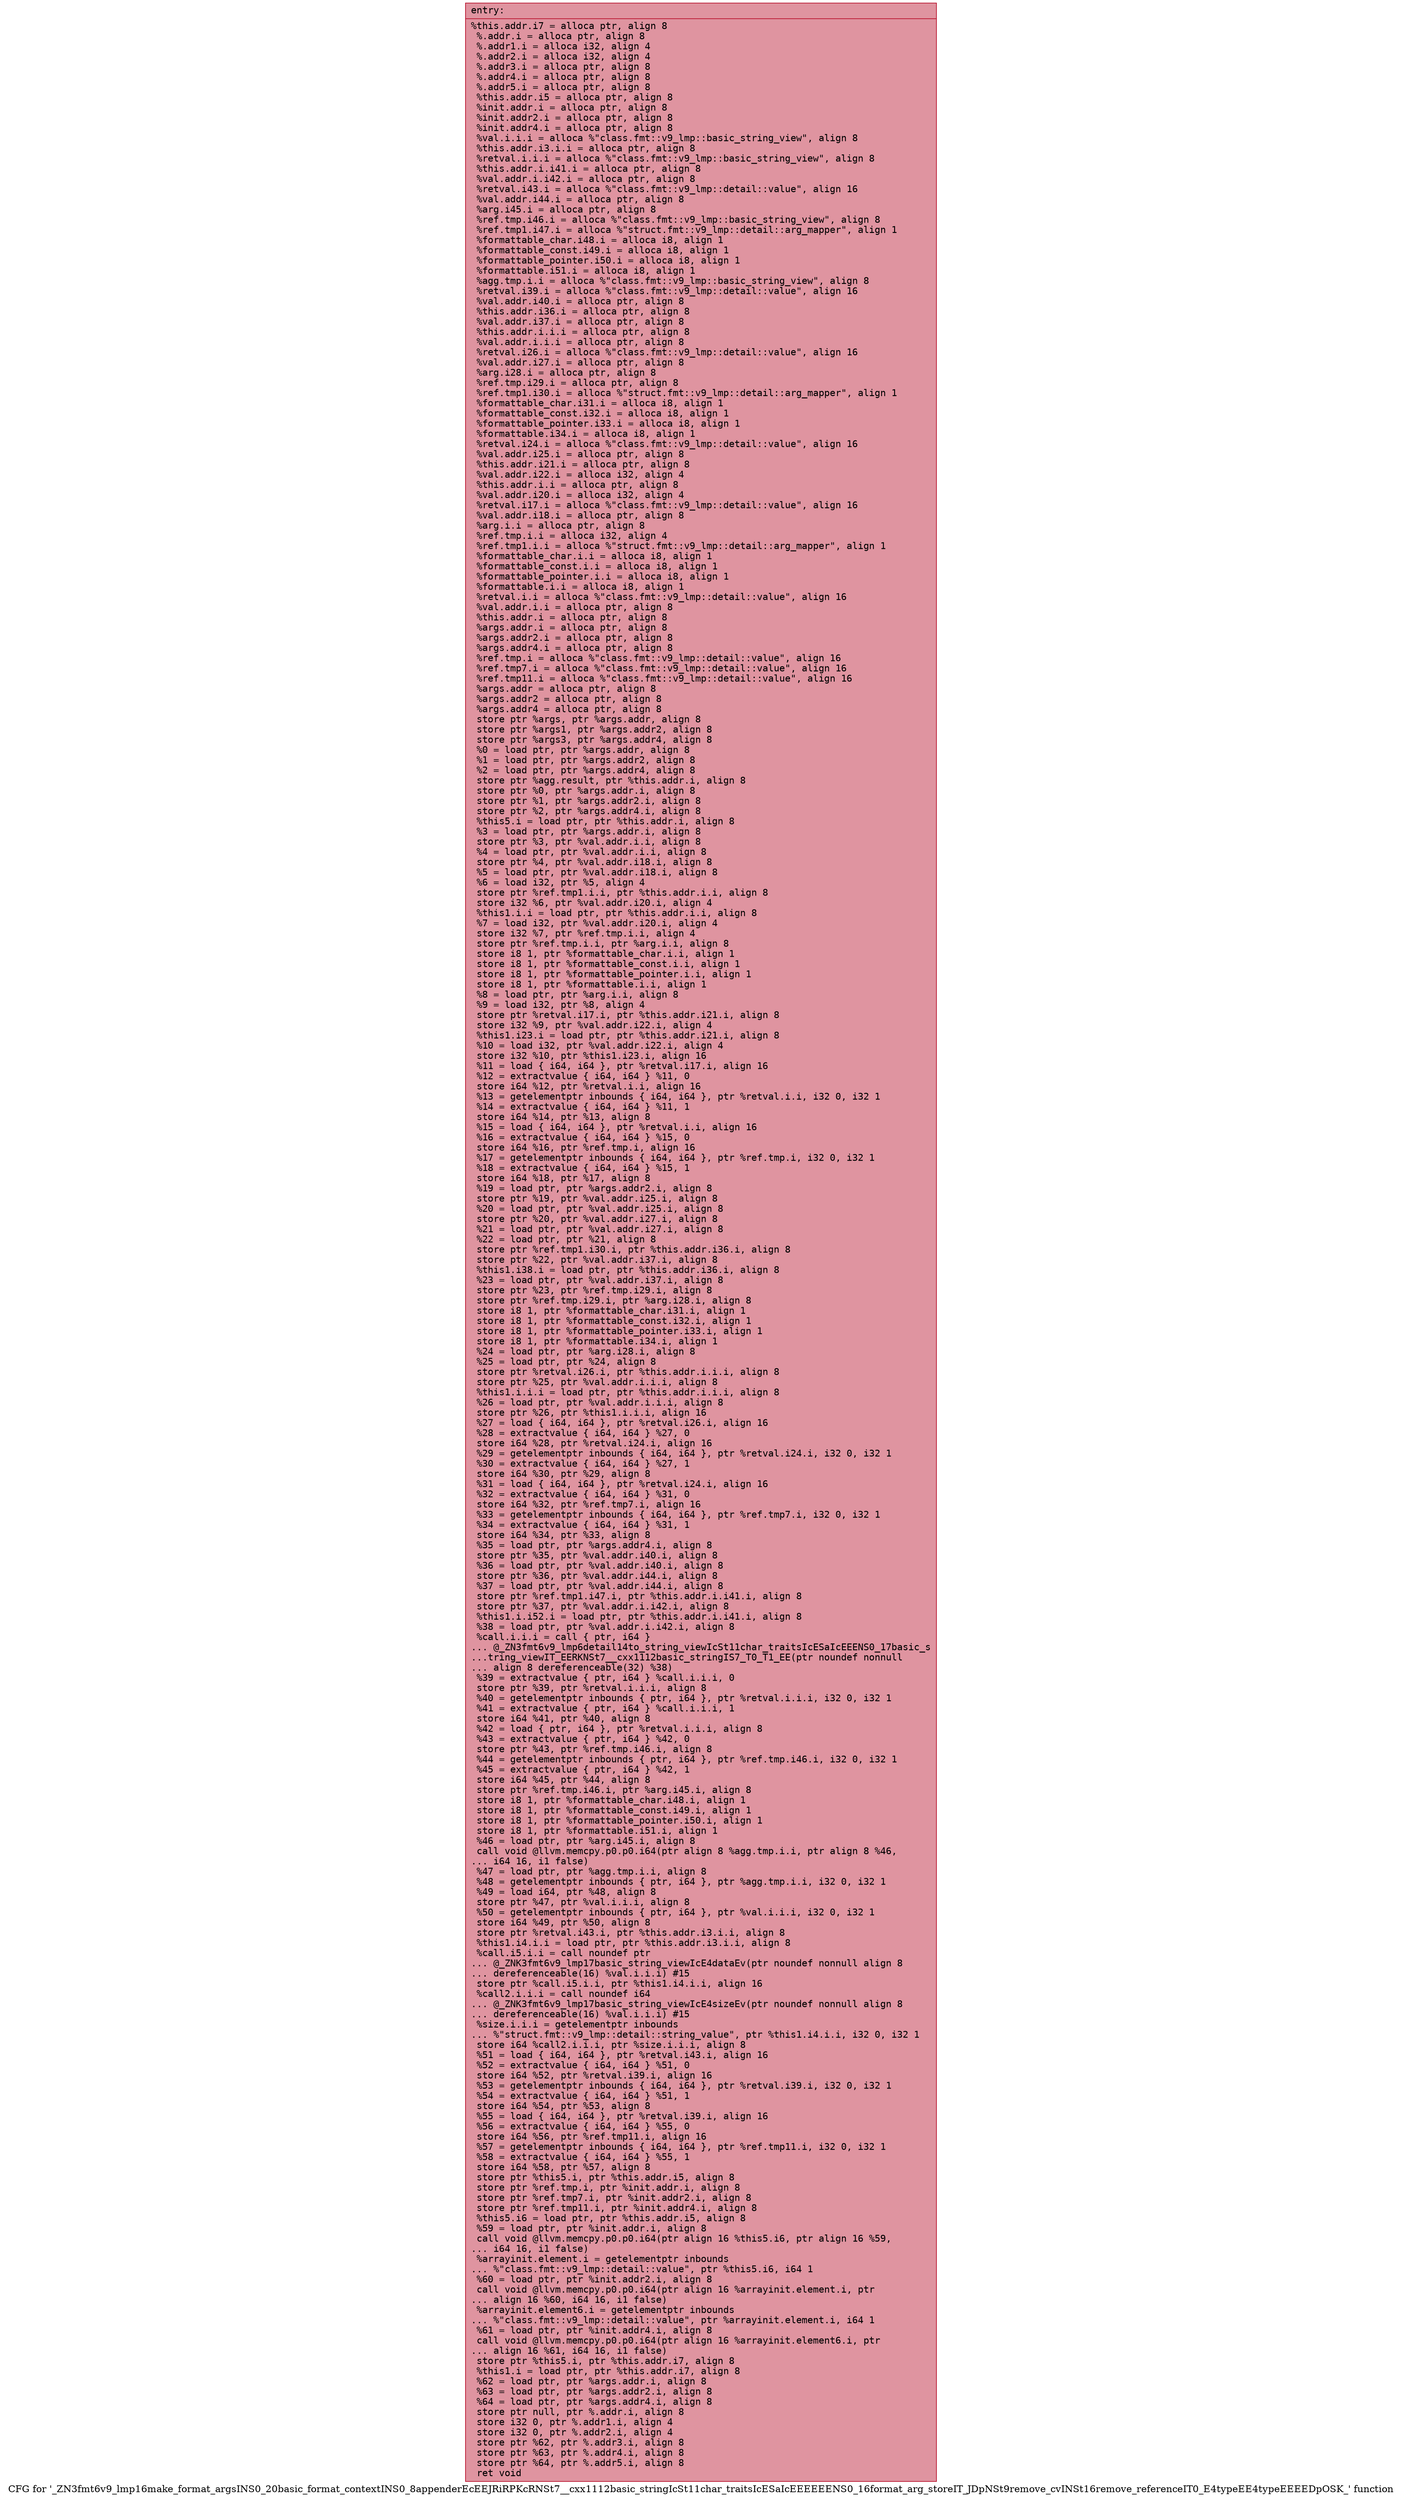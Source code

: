 digraph "CFG for '_ZN3fmt6v9_lmp16make_format_argsINS0_20basic_format_contextINS0_8appenderEcEEJRiRPKcRNSt7__cxx1112basic_stringIcSt11char_traitsIcESaIcEEEEEENS0_16format_arg_storeIT_JDpNSt9remove_cvINSt16remove_referenceIT0_E4typeEE4typeEEEEDpOSK_' function" {
	label="CFG for '_ZN3fmt6v9_lmp16make_format_argsINS0_20basic_format_contextINS0_8appenderEcEEJRiRPKcRNSt7__cxx1112basic_stringIcSt11char_traitsIcESaIcEEEEEENS0_16format_arg_storeIT_JDpNSt9remove_cvINSt16remove_referenceIT0_E4typeEE4typeEEEEDpOSK_' function";

	Node0x55aea8dd0a50 [shape=record,color="#b70d28ff", style=filled, fillcolor="#b70d2870" fontname="Courier",label="{entry:\l|  %this.addr.i7 = alloca ptr, align 8\l  %.addr.i = alloca ptr, align 8\l  %.addr1.i = alloca i32, align 4\l  %.addr2.i = alloca i32, align 4\l  %.addr3.i = alloca ptr, align 8\l  %.addr4.i = alloca ptr, align 8\l  %.addr5.i = alloca ptr, align 8\l  %this.addr.i5 = alloca ptr, align 8\l  %init.addr.i = alloca ptr, align 8\l  %init.addr2.i = alloca ptr, align 8\l  %init.addr4.i = alloca ptr, align 8\l  %val.i.i.i = alloca %\"class.fmt::v9_lmp::basic_string_view\", align 8\l  %this.addr.i3.i.i = alloca ptr, align 8\l  %retval.i.i.i = alloca %\"class.fmt::v9_lmp::basic_string_view\", align 8\l  %this.addr.i.i41.i = alloca ptr, align 8\l  %val.addr.i.i42.i = alloca ptr, align 8\l  %retval.i43.i = alloca %\"class.fmt::v9_lmp::detail::value\", align 16\l  %val.addr.i44.i = alloca ptr, align 8\l  %arg.i45.i = alloca ptr, align 8\l  %ref.tmp.i46.i = alloca %\"class.fmt::v9_lmp::basic_string_view\", align 8\l  %ref.tmp1.i47.i = alloca %\"struct.fmt::v9_lmp::detail::arg_mapper\", align 1\l  %formattable_char.i48.i = alloca i8, align 1\l  %formattable_const.i49.i = alloca i8, align 1\l  %formattable_pointer.i50.i = alloca i8, align 1\l  %formattable.i51.i = alloca i8, align 1\l  %agg.tmp.i.i = alloca %\"class.fmt::v9_lmp::basic_string_view\", align 8\l  %retval.i39.i = alloca %\"class.fmt::v9_lmp::detail::value\", align 16\l  %val.addr.i40.i = alloca ptr, align 8\l  %this.addr.i36.i = alloca ptr, align 8\l  %val.addr.i37.i = alloca ptr, align 8\l  %this.addr.i.i.i = alloca ptr, align 8\l  %val.addr.i.i.i = alloca ptr, align 8\l  %retval.i26.i = alloca %\"class.fmt::v9_lmp::detail::value\", align 16\l  %val.addr.i27.i = alloca ptr, align 8\l  %arg.i28.i = alloca ptr, align 8\l  %ref.tmp.i29.i = alloca ptr, align 8\l  %ref.tmp1.i30.i = alloca %\"struct.fmt::v9_lmp::detail::arg_mapper\", align 1\l  %formattable_char.i31.i = alloca i8, align 1\l  %formattable_const.i32.i = alloca i8, align 1\l  %formattable_pointer.i33.i = alloca i8, align 1\l  %formattable.i34.i = alloca i8, align 1\l  %retval.i24.i = alloca %\"class.fmt::v9_lmp::detail::value\", align 16\l  %val.addr.i25.i = alloca ptr, align 8\l  %this.addr.i21.i = alloca ptr, align 8\l  %val.addr.i22.i = alloca i32, align 4\l  %this.addr.i.i = alloca ptr, align 8\l  %val.addr.i20.i = alloca i32, align 4\l  %retval.i17.i = alloca %\"class.fmt::v9_lmp::detail::value\", align 16\l  %val.addr.i18.i = alloca ptr, align 8\l  %arg.i.i = alloca ptr, align 8\l  %ref.tmp.i.i = alloca i32, align 4\l  %ref.tmp1.i.i = alloca %\"struct.fmt::v9_lmp::detail::arg_mapper\", align 1\l  %formattable_char.i.i = alloca i8, align 1\l  %formattable_const.i.i = alloca i8, align 1\l  %formattable_pointer.i.i = alloca i8, align 1\l  %formattable.i.i = alloca i8, align 1\l  %retval.i.i = alloca %\"class.fmt::v9_lmp::detail::value\", align 16\l  %val.addr.i.i = alloca ptr, align 8\l  %this.addr.i = alloca ptr, align 8\l  %args.addr.i = alloca ptr, align 8\l  %args.addr2.i = alloca ptr, align 8\l  %args.addr4.i = alloca ptr, align 8\l  %ref.tmp.i = alloca %\"class.fmt::v9_lmp::detail::value\", align 16\l  %ref.tmp7.i = alloca %\"class.fmt::v9_lmp::detail::value\", align 16\l  %ref.tmp11.i = alloca %\"class.fmt::v9_lmp::detail::value\", align 16\l  %args.addr = alloca ptr, align 8\l  %args.addr2 = alloca ptr, align 8\l  %args.addr4 = alloca ptr, align 8\l  store ptr %args, ptr %args.addr, align 8\l  store ptr %args1, ptr %args.addr2, align 8\l  store ptr %args3, ptr %args.addr4, align 8\l  %0 = load ptr, ptr %args.addr, align 8\l  %1 = load ptr, ptr %args.addr2, align 8\l  %2 = load ptr, ptr %args.addr4, align 8\l  store ptr %agg.result, ptr %this.addr.i, align 8\l  store ptr %0, ptr %args.addr.i, align 8\l  store ptr %1, ptr %args.addr2.i, align 8\l  store ptr %2, ptr %args.addr4.i, align 8\l  %this5.i = load ptr, ptr %this.addr.i, align 8\l  %3 = load ptr, ptr %args.addr.i, align 8\l  store ptr %3, ptr %val.addr.i.i, align 8\l  %4 = load ptr, ptr %val.addr.i.i, align 8\l  store ptr %4, ptr %val.addr.i18.i, align 8\l  %5 = load ptr, ptr %val.addr.i18.i, align 8\l  %6 = load i32, ptr %5, align 4\l  store ptr %ref.tmp1.i.i, ptr %this.addr.i.i, align 8\l  store i32 %6, ptr %val.addr.i20.i, align 4\l  %this1.i.i = load ptr, ptr %this.addr.i.i, align 8\l  %7 = load i32, ptr %val.addr.i20.i, align 4\l  store i32 %7, ptr %ref.tmp.i.i, align 4\l  store ptr %ref.tmp.i.i, ptr %arg.i.i, align 8\l  store i8 1, ptr %formattable_char.i.i, align 1\l  store i8 1, ptr %formattable_const.i.i, align 1\l  store i8 1, ptr %formattable_pointer.i.i, align 1\l  store i8 1, ptr %formattable.i.i, align 1\l  %8 = load ptr, ptr %arg.i.i, align 8\l  %9 = load i32, ptr %8, align 4\l  store ptr %retval.i17.i, ptr %this.addr.i21.i, align 8\l  store i32 %9, ptr %val.addr.i22.i, align 4\l  %this1.i23.i = load ptr, ptr %this.addr.i21.i, align 8\l  %10 = load i32, ptr %val.addr.i22.i, align 4\l  store i32 %10, ptr %this1.i23.i, align 16\l  %11 = load \{ i64, i64 \}, ptr %retval.i17.i, align 16\l  %12 = extractvalue \{ i64, i64 \} %11, 0\l  store i64 %12, ptr %retval.i.i, align 16\l  %13 = getelementptr inbounds \{ i64, i64 \}, ptr %retval.i.i, i32 0, i32 1\l  %14 = extractvalue \{ i64, i64 \} %11, 1\l  store i64 %14, ptr %13, align 8\l  %15 = load \{ i64, i64 \}, ptr %retval.i.i, align 16\l  %16 = extractvalue \{ i64, i64 \} %15, 0\l  store i64 %16, ptr %ref.tmp.i, align 16\l  %17 = getelementptr inbounds \{ i64, i64 \}, ptr %ref.tmp.i, i32 0, i32 1\l  %18 = extractvalue \{ i64, i64 \} %15, 1\l  store i64 %18, ptr %17, align 8\l  %19 = load ptr, ptr %args.addr2.i, align 8\l  store ptr %19, ptr %val.addr.i25.i, align 8\l  %20 = load ptr, ptr %val.addr.i25.i, align 8\l  store ptr %20, ptr %val.addr.i27.i, align 8\l  %21 = load ptr, ptr %val.addr.i27.i, align 8\l  %22 = load ptr, ptr %21, align 8\l  store ptr %ref.tmp1.i30.i, ptr %this.addr.i36.i, align 8\l  store ptr %22, ptr %val.addr.i37.i, align 8\l  %this1.i38.i = load ptr, ptr %this.addr.i36.i, align 8\l  %23 = load ptr, ptr %val.addr.i37.i, align 8\l  store ptr %23, ptr %ref.tmp.i29.i, align 8\l  store ptr %ref.tmp.i29.i, ptr %arg.i28.i, align 8\l  store i8 1, ptr %formattable_char.i31.i, align 1\l  store i8 1, ptr %formattable_const.i32.i, align 1\l  store i8 1, ptr %formattable_pointer.i33.i, align 1\l  store i8 1, ptr %formattable.i34.i, align 1\l  %24 = load ptr, ptr %arg.i28.i, align 8\l  %25 = load ptr, ptr %24, align 8\l  store ptr %retval.i26.i, ptr %this.addr.i.i.i, align 8\l  store ptr %25, ptr %val.addr.i.i.i, align 8\l  %this1.i.i.i = load ptr, ptr %this.addr.i.i.i, align 8\l  %26 = load ptr, ptr %val.addr.i.i.i, align 8\l  store ptr %26, ptr %this1.i.i.i, align 16\l  %27 = load \{ i64, i64 \}, ptr %retval.i26.i, align 16\l  %28 = extractvalue \{ i64, i64 \} %27, 0\l  store i64 %28, ptr %retval.i24.i, align 16\l  %29 = getelementptr inbounds \{ i64, i64 \}, ptr %retval.i24.i, i32 0, i32 1\l  %30 = extractvalue \{ i64, i64 \} %27, 1\l  store i64 %30, ptr %29, align 8\l  %31 = load \{ i64, i64 \}, ptr %retval.i24.i, align 16\l  %32 = extractvalue \{ i64, i64 \} %31, 0\l  store i64 %32, ptr %ref.tmp7.i, align 16\l  %33 = getelementptr inbounds \{ i64, i64 \}, ptr %ref.tmp7.i, i32 0, i32 1\l  %34 = extractvalue \{ i64, i64 \} %31, 1\l  store i64 %34, ptr %33, align 8\l  %35 = load ptr, ptr %args.addr4.i, align 8\l  store ptr %35, ptr %val.addr.i40.i, align 8\l  %36 = load ptr, ptr %val.addr.i40.i, align 8\l  store ptr %36, ptr %val.addr.i44.i, align 8\l  %37 = load ptr, ptr %val.addr.i44.i, align 8\l  store ptr %ref.tmp1.i47.i, ptr %this.addr.i.i41.i, align 8\l  store ptr %37, ptr %val.addr.i.i42.i, align 8\l  %this1.i.i52.i = load ptr, ptr %this.addr.i.i41.i, align 8\l  %38 = load ptr, ptr %val.addr.i.i42.i, align 8\l  %call.i.i.i = call \{ ptr, i64 \}\l... @_ZN3fmt6v9_lmp6detail14to_string_viewIcSt11char_traitsIcESaIcEEENS0_17basic_s\l...tring_viewIT_EERKNSt7__cxx1112basic_stringIS7_T0_T1_EE(ptr noundef nonnull\l... align 8 dereferenceable(32) %38)\l  %39 = extractvalue \{ ptr, i64 \} %call.i.i.i, 0\l  store ptr %39, ptr %retval.i.i.i, align 8\l  %40 = getelementptr inbounds \{ ptr, i64 \}, ptr %retval.i.i.i, i32 0, i32 1\l  %41 = extractvalue \{ ptr, i64 \} %call.i.i.i, 1\l  store i64 %41, ptr %40, align 8\l  %42 = load \{ ptr, i64 \}, ptr %retval.i.i.i, align 8\l  %43 = extractvalue \{ ptr, i64 \} %42, 0\l  store ptr %43, ptr %ref.tmp.i46.i, align 8\l  %44 = getelementptr inbounds \{ ptr, i64 \}, ptr %ref.tmp.i46.i, i32 0, i32 1\l  %45 = extractvalue \{ ptr, i64 \} %42, 1\l  store i64 %45, ptr %44, align 8\l  store ptr %ref.tmp.i46.i, ptr %arg.i45.i, align 8\l  store i8 1, ptr %formattable_char.i48.i, align 1\l  store i8 1, ptr %formattable_const.i49.i, align 1\l  store i8 1, ptr %formattable_pointer.i50.i, align 1\l  store i8 1, ptr %formattable.i51.i, align 1\l  %46 = load ptr, ptr %arg.i45.i, align 8\l  call void @llvm.memcpy.p0.p0.i64(ptr align 8 %agg.tmp.i.i, ptr align 8 %46,\l... i64 16, i1 false)\l  %47 = load ptr, ptr %agg.tmp.i.i, align 8\l  %48 = getelementptr inbounds \{ ptr, i64 \}, ptr %agg.tmp.i.i, i32 0, i32 1\l  %49 = load i64, ptr %48, align 8\l  store ptr %47, ptr %val.i.i.i, align 8\l  %50 = getelementptr inbounds \{ ptr, i64 \}, ptr %val.i.i.i, i32 0, i32 1\l  store i64 %49, ptr %50, align 8\l  store ptr %retval.i43.i, ptr %this.addr.i3.i.i, align 8\l  %this1.i4.i.i = load ptr, ptr %this.addr.i3.i.i, align 8\l  %call.i5.i.i = call noundef ptr\l... @_ZNK3fmt6v9_lmp17basic_string_viewIcE4dataEv(ptr noundef nonnull align 8\l... dereferenceable(16) %val.i.i.i) #15\l  store ptr %call.i5.i.i, ptr %this1.i4.i.i, align 16\l  %call2.i.i.i = call noundef i64\l... @_ZNK3fmt6v9_lmp17basic_string_viewIcE4sizeEv(ptr noundef nonnull align 8\l... dereferenceable(16) %val.i.i.i) #15\l  %size.i.i.i = getelementptr inbounds\l... %\"struct.fmt::v9_lmp::detail::string_value\", ptr %this1.i4.i.i, i32 0, i32 1\l  store i64 %call2.i.i.i, ptr %size.i.i.i, align 8\l  %51 = load \{ i64, i64 \}, ptr %retval.i43.i, align 16\l  %52 = extractvalue \{ i64, i64 \} %51, 0\l  store i64 %52, ptr %retval.i39.i, align 16\l  %53 = getelementptr inbounds \{ i64, i64 \}, ptr %retval.i39.i, i32 0, i32 1\l  %54 = extractvalue \{ i64, i64 \} %51, 1\l  store i64 %54, ptr %53, align 8\l  %55 = load \{ i64, i64 \}, ptr %retval.i39.i, align 16\l  %56 = extractvalue \{ i64, i64 \} %55, 0\l  store i64 %56, ptr %ref.tmp11.i, align 16\l  %57 = getelementptr inbounds \{ i64, i64 \}, ptr %ref.tmp11.i, i32 0, i32 1\l  %58 = extractvalue \{ i64, i64 \} %55, 1\l  store i64 %58, ptr %57, align 8\l  store ptr %this5.i, ptr %this.addr.i5, align 8\l  store ptr %ref.tmp.i, ptr %init.addr.i, align 8\l  store ptr %ref.tmp7.i, ptr %init.addr2.i, align 8\l  store ptr %ref.tmp11.i, ptr %init.addr4.i, align 8\l  %this5.i6 = load ptr, ptr %this.addr.i5, align 8\l  %59 = load ptr, ptr %init.addr.i, align 8\l  call void @llvm.memcpy.p0.p0.i64(ptr align 16 %this5.i6, ptr align 16 %59,\l... i64 16, i1 false)\l  %arrayinit.element.i = getelementptr inbounds\l... %\"class.fmt::v9_lmp::detail::value\", ptr %this5.i6, i64 1\l  %60 = load ptr, ptr %init.addr2.i, align 8\l  call void @llvm.memcpy.p0.p0.i64(ptr align 16 %arrayinit.element.i, ptr\l... align 16 %60, i64 16, i1 false)\l  %arrayinit.element6.i = getelementptr inbounds\l... %\"class.fmt::v9_lmp::detail::value\", ptr %arrayinit.element.i, i64 1\l  %61 = load ptr, ptr %init.addr4.i, align 8\l  call void @llvm.memcpy.p0.p0.i64(ptr align 16 %arrayinit.element6.i, ptr\l... align 16 %61, i64 16, i1 false)\l  store ptr %this5.i, ptr %this.addr.i7, align 8\l  %this1.i = load ptr, ptr %this.addr.i7, align 8\l  %62 = load ptr, ptr %args.addr.i, align 8\l  %63 = load ptr, ptr %args.addr2.i, align 8\l  %64 = load ptr, ptr %args.addr4.i, align 8\l  store ptr null, ptr %.addr.i, align 8\l  store i32 0, ptr %.addr1.i, align 4\l  store i32 0, ptr %.addr2.i, align 4\l  store ptr %62, ptr %.addr3.i, align 8\l  store ptr %63, ptr %.addr4.i, align 8\l  store ptr %64, ptr %.addr5.i, align 8\l  ret void\l}"];
}
